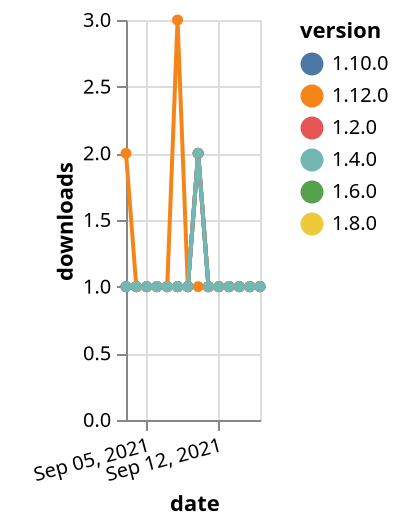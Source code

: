 {"$schema": "https://vega.github.io/schema/vega-lite/v5.json", "description": "A simple bar chart with embedded data.", "data": {"values": [{"date": "2021-09-03", "total": 170, "delta": 1, "version": "1.6.0"}, {"date": "2021-09-04", "total": 171, "delta": 1, "version": "1.6.0"}, {"date": "2021-09-05", "total": 172, "delta": 1, "version": "1.6.0"}, {"date": "2021-09-06", "total": 173, "delta": 1, "version": "1.6.0"}, {"date": "2021-09-07", "total": 174, "delta": 1, "version": "1.6.0"}, {"date": "2021-09-08", "total": 175, "delta": 1, "version": "1.6.0"}, {"date": "2021-09-09", "total": 176, "delta": 1, "version": "1.6.0"}, {"date": "2021-09-10", "total": 178, "delta": 2, "version": "1.6.0"}, {"date": "2021-09-11", "total": 179, "delta": 1, "version": "1.6.0"}, {"date": "2021-09-12", "total": 180, "delta": 1, "version": "1.6.0"}, {"date": "2021-09-13", "total": 181, "delta": 1, "version": "1.6.0"}, {"date": "2021-09-14", "total": 182, "delta": 1, "version": "1.6.0"}, {"date": "2021-09-15", "total": 183, "delta": 1, "version": "1.6.0"}, {"date": "2021-09-16", "total": 184, "delta": 1, "version": "1.6.0"}, {"date": "2021-09-03", "total": 153, "delta": 1, "version": "1.8.0"}, {"date": "2021-09-04", "total": 154, "delta": 1, "version": "1.8.0"}, {"date": "2021-09-05", "total": 155, "delta": 1, "version": "1.8.0"}, {"date": "2021-09-06", "total": 156, "delta": 1, "version": "1.8.0"}, {"date": "2021-09-07", "total": 157, "delta": 1, "version": "1.8.0"}, {"date": "2021-09-08", "total": 158, "delta": 1, "version": "1.8.0"}, {"date": "2021-09-09", "total": 159, "delta": 1, "version": "1.8.0"}, {"date": "2021-09-10", "total": 161, "delta": 2, "version": "1.8.0"}, {"date": "2021-09-11", "total": 162, "delta": 1, "version": "1.8.0"}, {"date": "2021-09-12", "total": 163, "delta": 1, "version": "1.8.0"}, {"date": "2021-09-13", "total": 164, "delta": 1, "version": "1.8.0"}, {"date": "2021-09-14", "total": 165, "delta": 1, "version": "1.8.0"}, {"date": "2021-09-15", "total": 166, "delta": 1, "version": "1.8.0"}, {"date": "2021-09-16", "total": 167, "delta": 1, "version": "1.8.0"}, {"date": "2021-09-03", "total": 165, "delta": 1, "version": "1.10.0"}, {"date": "2021-09-04", "total": 166, "delta": 1, "version": "1.10.0"}, {"date": "2021-09-05", "total": 167, "delta": 1, "version": "1.10.0"}, {"date": "2021-09-06", "total": 168, "delta": 1, "version": "1.10.0"}, {"date": "2021-09-07", "total": 169, "delta": 1, "version": "1.10.0"}, {"date": "2021-09-08", "total": 170, "delta": 1, "version": "1.10.0"}, {"date": "2021-09-09", "total": 171, "delta": 1, "version": "1.10.0"}, {"date": "2021-09-10", "total": 173, "delta": 2, "version": "1.10.0"}, {"date": "2021-09-11", "total": 174, "delta": 1, "version": "1.10.0"}, {"date": "2021-09-12", "total": 175, "delta": 1, "version": "1.10.0"}, {"date": "2021-09-13", "total": 176, "delta": 1, "version": "1.10.0"}, {"date": "2021-09-14", "total": 177, "delta": 1, "version": "1.10.0"}, {"date": "2021-09-15", "total": 178, "delta": 1, "version": "1.10.0"}, {"date": "2021-09-16", "total": 179, "delta": 1, "version": "1.10.0"}, {"date": "2021-09-03", "total": 213, "delta": 1, "version": "1.2.0"}, {"date": "2021-09-04", "total": 214, "delta": 1, "version": "1.2.0"}, {"date": "2021-09-05", "total": 215, "delta": 1, "version": "1.2.0"}, {"date": "2021-09-06", "total": 216, "delta": 1, "version": "1.2.0"}, {"date": "2021-09-07", "total": 217, "delta": 1, "version": "1.2.0"}, {"date": "2021-09-08", "total": 218, "delta": 1, "version": "1.2.0"}, {"date": "2021-09-09", "total": 219, "delta": 1, "version": "1.2.0"}, {"date": "2021-09-10", "total": 221, "delta": 2, "version": "1.2.0"}, {"date": "2021-09-11", "total": 222, "delta": 1, "version": "1.2.0"}, {"date": "2021-09-12", "total": 223, "delta": 1, "version": "1.2.0"}, {"date": "2021-09-13", "total": 224, "delta": 1, "version": "1.2.0"}, {"date": "2021-09-14", "total": 225, "delta": 1, "version": "1.2.0"}, {"date": "2021-09-15", "total": 226, "delta": 1, "version": "1.2.0"}, {"date": "2021-09-16", "total": 227, "delta": 1, "version": "1.2.0"}, {"date": "2021-09-03", "total": 115, "delta": 2, "version": "1.12.0"}, {"date": "2021-09-04", "total": 116, "delta": 1, "version": "1.12.0"}, {"date": "2021-09-05", "total": 117, "delta": 1, "version": "1.12.0"}, {"date": "2021-09-06", "total": 118, "delta": 1, "version": "1.12.0"}, {"date": "2021-09-07", "total": 119, "delta": 1, "version": "1.12.0"}, {"date": "2021-09-08", "total": 122, "delta": 3, "version": "1.12.0"}, {"date": "2021-09-09", "total": 123, "delta": 1, "version": "1.12.0"}, {"date": "2021-09-10", "total": 124, "delta": 1, "version": "1.12.0"}, {"date": "2021-09-11", "total": 125, "delta": 1, "version": "1.12.0"}, {"date": "2021-09-12", "total": 126, "delta": 1, "version": "1.12.0"}, {"date": "2021-09-13", "total": 127, "delta": 1, "version": "1.12.0"}, {"date": "2021-09-14", "total": 128, "delta": 1, "version": "1.12.0"}, {"date": "2021-09-15", "total": 129, "delta": 1, "version": "1.12.0"}, {"date": "2021-09-16", "total": 130, "delta": 1, "version": "1.12.0"}, {"date": "2021-09-03", "total": 175, "delta": 1, "version": "1.4.0"}, {"date": "2021-09-04", "total": 176, "delta": 1, "version": "1.4.0"}, {"date": "2021-09-05", "total": 177, "delta": 1, "version": "1.4.0"}, {"date": "2021-09-06", "total": 178, "delta": 1, "version": "1.4.0"}, {"date": "2021-09-07", "total": 179, "delta": 1, "version": "1.4.0"}, {"date": "2021-09-08", "total": 180, "delta": 1, "version": "1.4.0"}, {"date": "2021-09-09", "total": 181, "delta": 1, "version": "1.4.0"}, {"date": "2021-09-10", "total": 183, "delta": 2, "version": "1.4.0"}, {"date": "2021-09-11", "total": 184, "delta": 1, "version": "1.4.0"}, {"date": "2021-09-12", "total": 185, "delta": 1, "version": "1.4.0"}, {"date": "2021-09-13", "total": 186, "delta": 1, "version": "1.4.0"}, {"date": "2021-09-14", "total": 187, "delta": 1, "version": "1.4.0"}, {"date": "2021-09-15", "total": 188, "delta": 1, "version": "1.4.0"}, {"date": "2021-09-16", "total": 189, "delta": 1, "version": "1.4.0"}]}, "width": "container", "mark": {"type": "line", "point": {"filled": true}}, "encoding": {"x": {"field": "date", "type": "temporal", "timeUnit": "yearmonthdate", "title": "date", "axis": {"labelAngle": -15}}, "y": {"field": "delta", "type": "quantitative", "title": "downloads"}, "color": {"field": "version", "type": "nominal"}, "tooltip": {"field": "delta"}}}